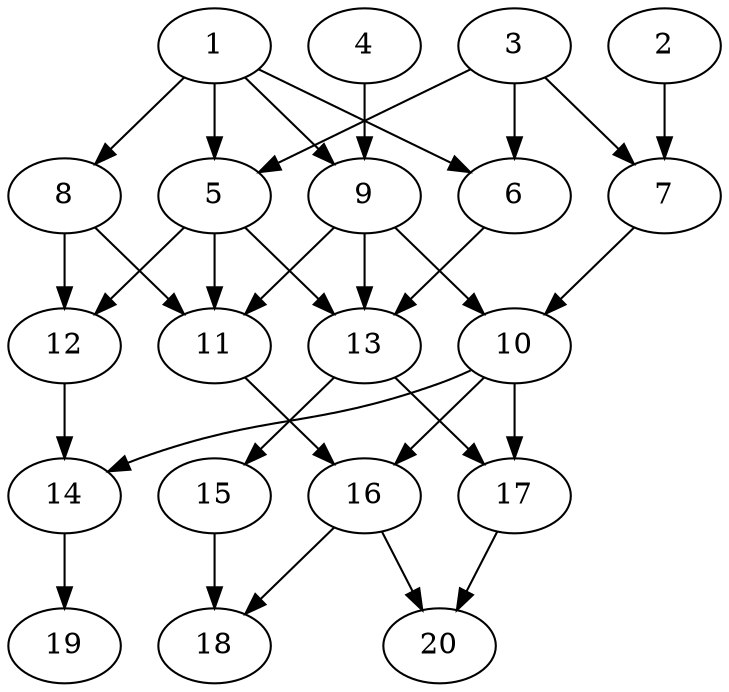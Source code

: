 // DAG automatically generated by daggen at Tue Jul 23 14:23:30 2019
// ./daggen --dot -n 20 --ccr 0.3 --fat 0.6 --regular 0.5 --density 0.6 --mindata 5242880 --maxdata 52428800 
digraph G {
  1 [size="152371200", alpha="0.06", expect_size="45711360"] 
  1 -> 5 [size ="45711360"]
  1 -> 6 [size ="45711360"]
  1 -> 8 [size ="45711360"]
  1 -> 9 [size ="45711360"]
  2 [size="63235413", alpha="0.05", expect_size="18970624"] 
  2 -> 7 [size ="18970624"]
  3 [size="121152853", alpha="0.18", expect_size="36345856"] 
  3 -> 5 [size ="36345856"]
  3 -> 6 [size ="36345856"]
  3 -> 7 [size ="36345856"]
  4 [size="105222827", alpha="0.04", expect_size="31566848"] 
  4 -> 9 [size ="31566848"]
  5 [size="142578347", alpha="0.13", expect_size="42773504"] 
  5 -> 11 [size ="42773504"]
  5 -> 12 [size ="42773504"]
  5 -> 13 [size ="42773504"]
  6 [size="102413653", alpha="0.17", expect_size="30724096"] 
  6 -> 13 [size ="30724096"]
  7 [size="56791040", alpha="0.08", expect_size="17037312"] 
  7 -> 10 [size ="17037312"]
  8 [size="136686933", alpha="0.02", expect_size="41006080"] 
  8 -> 11 [size ="41006080"]
  8 -> 12 [size ="41006080"]
  9 [size="90852693", alpha="0.05", expect_size="27255808"] 
  9 -> 10 [size ="27255808"]
  9 -> 11 [size ="27255808"]
  9 -> 13 [size ="27255808"]
  10 [size="151883093", alpha="0.12", expect_size="45564928"] 
  10 -> 14 [size ="45564928"]
  10 -> 16 [size ="45564928"]
  10 -> 17 [size ="45564928"]
  11 [size="98085547", alpha="0.03", expect_size="29425664"] 
  11 -> 16 [size ="29425664"]
  12 [size="142376960", alpha="0.04", expect_size="42713088"] 
  12 -> 14 [size ="42713088"]
  13 [size="27043840", alpha="0.10", expect_size="8113152"] 
  13 -> 15 [size ="8113152"]
  13 -> 17 [size ="8113152"]
  14 [size="165410133", alpha="0.08", expect_size="49623040"] 
  14 -> 19 [size ="49623040"]
  15 [size="36389547", alpha="0.07", expect_size="10916864"] 
  15 -> 18 [size ="10916864"]
  16 [size="139069440", alpha="0.03", expect_size="41720832"] 
  16 -> 18 [size ="41720832"]
  16 -> 20 [size ="41720832"]
  17 [size="114981547", alpha="0.10", expect_size="34494464"] 
  17 -> 20 [size ="34494464"]
  18 [size="18623147", alpha="0.17", expect_size="5586944"] 
  19 [size="30597120", alpha="0.15", expect_size="9179136"] 
  20 [size="69328213", alpha="0.00", expect_size="20798464"] 
}
